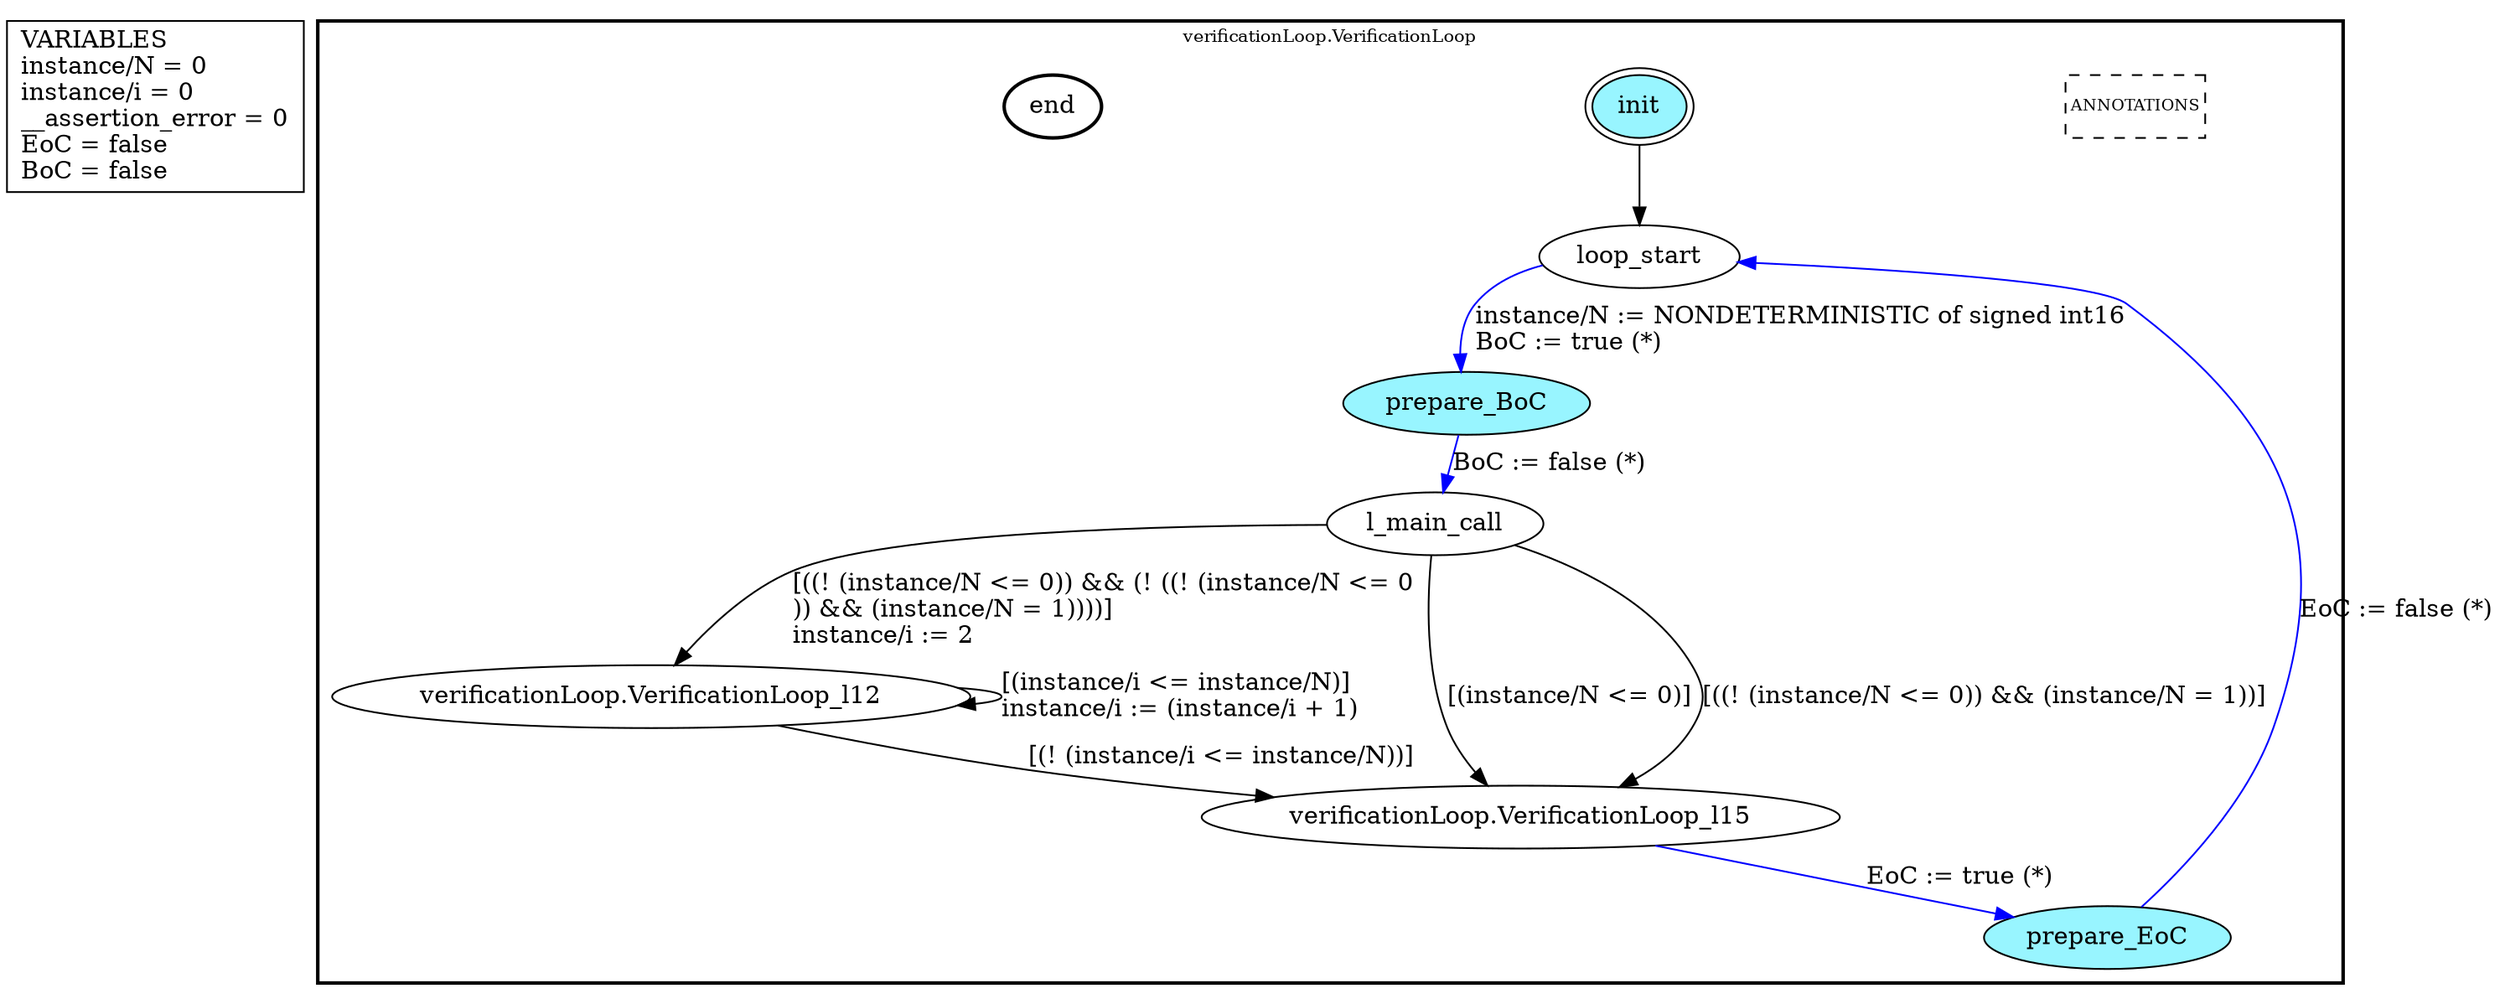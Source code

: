 digraph G {
	vars_declaration_pseudonode_network [
		label="VARIABLES\linstance/N = 0\linstance/i = 0\l__assertion_error = 0\lEoC = false\lBoC = false\l",
		fillcolor="lightgray", shape="rectangle"];
	subgraph clusterverificationLoop_VerificationLoop {
		node [style="filled"];
		style=bold;
		color="black";
		fontsize=10;
		ranksep=0.4;
		
		label="verificationLoop.VerificationLoop";
		
		annotations_pseudonode_verificationLoop_VerificationLoop [
			label="ANNOTATIONS",
			fontsize=9, margin="0.04,0.04", fillcolor="white", shape="rectangle", style="dashed"];
		
		init_verificationLoop_VerificationLoop [label="init", color="black", fillcolor="cadetblue1", peripheries=2, shape="ellipse"];
		end_verificationLoop_VerificationLoop [label="end", color="black", fillcolor="cadetblue1", style=bold, shape="ellipse"];
		loop_start_verificationLoop_VerificationLoop [label="loop_start", color="black", fillcolor="white", shape="ellipse"];
		prepare_BoC_verificationLoop_VerificationLoop [label="prepare_BoC", color="black", fillcolor="cadetblue1", shape="ellipse"];
		l_main_call_verificationLoop_VerificationLoop [label="l_main_call", color="black", fillcolor="white", shape="ellipse"];
		prepare_EoC_verificationLoop_VerificationLoop [label="prepare_EoC", color="black", fillcolor="cadetblue1", shape="ellipse"];
		verificationLoop_VerificationLoop_l12_verificationLoop_VerificationLoop [label="verificationLoop.VerificationLoop_l12", color="black", fillcolor="white", shape="ellipse"];
		verificationLoop_VerificationLoop_l15_verificationLoop_VerificationLoop [label="verificationLoop.VerificationLoop_l15", color="black", fillcolor="white", shape="ellipse"];
		init_verificationLoop_VerificationLoop -> loop_start_verificationLoop_VerificationLoop [color="black", label=""];
		loop_start_verificationLoop_VerificationLoop -> prepare_BoC_verificationLoop_VerificationLoop [color="blue", label="instance/N := NONDETERMINISTIC of signed int16\lBoC := true (*)\l"];
		prepare_BoC_verificationLoop_VerificationLoop -> l_main_call_verificationLoop_VerificationLoop [color="blue", label="BoC := false (*)"];
		verificationLoop_VerificationLoop_l15_verificationLoop_VerificationLoop -> prepare_EoC_verificationLoop_VerificationLoop [color="blue", label="EoC := true (*)"];
		prepare_EoC_verificationLoop_VerificationLoop -> loop_start_verificationLoop_VerificationLoop [color="blue", label="EoC := false (*)"];
		l_main_call_verificationLoop_VerificationLoop -> verificationLoop_VerificationLoop_l15_verificationLoop_VerificationLoop [color="black", label="[(instance/N <= 0)]"];
		l_main_call_verificationLoop_VerificationLoop -> verificationLoop_VerificationLoop_l15_verificationLoop_VerificationLoop [color="black", label="[((! (instance/N <= 0)) && (instance/N = 1))]"];
		l_main_call_verificationLoop_VerificationLoop -> verificationLoop_VerificationLoop_l12_verificationLoop_VerificationLoop [color="black", label="[((! (instance/N <= 0)) && (! ((! (instance/N <= 0\l)) && (instance/N = 1))))]\linstance/i := 2\l"];
		verificationLoop_VerificationLoop_l12_verificationLoop_VerificationLoop -> verificationLoop_VerificationLoop_l12_verificationLoop_VerificationLoop [color="black", label="[(instance/i <= instance/N)]\linstance/i := (instance/i + 1)\l"];
		verificationLoop_VerificationLoop_l12_verificationLoop_VerificationLoop -> verificationLoop_VerificationLoop_l15_verificationLoop_VerificationLoop [color="black", label="[(! (instance/i <= instance/N))]"];
	}
}

